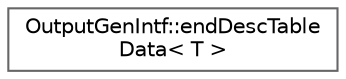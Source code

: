 digraph "Graphical Class Hierarchy"
{
 // INTERACTIVE_SVG=YES
 // LATEX_PDF_SIZE
  bgcolor="transparent";
  edge [fontname=Helvetica,fontsize=10,labelfontname=Helvetica,labelfontsize=10];
  node [fontname=Helvetica,fontsize=10,shape=box,height=0.2,width=0.4];
  rankdir="LR";
  Node0 [label="OutputGenIntf::endDescTable\lData\< T \>",height=0.2,width=0.4,color="grey40", fillcolor="white", style="filled",URL="$df/dc3/struct_output_gen_intf_1_1end_desc_table_data.html",tooltip=" "];
}
